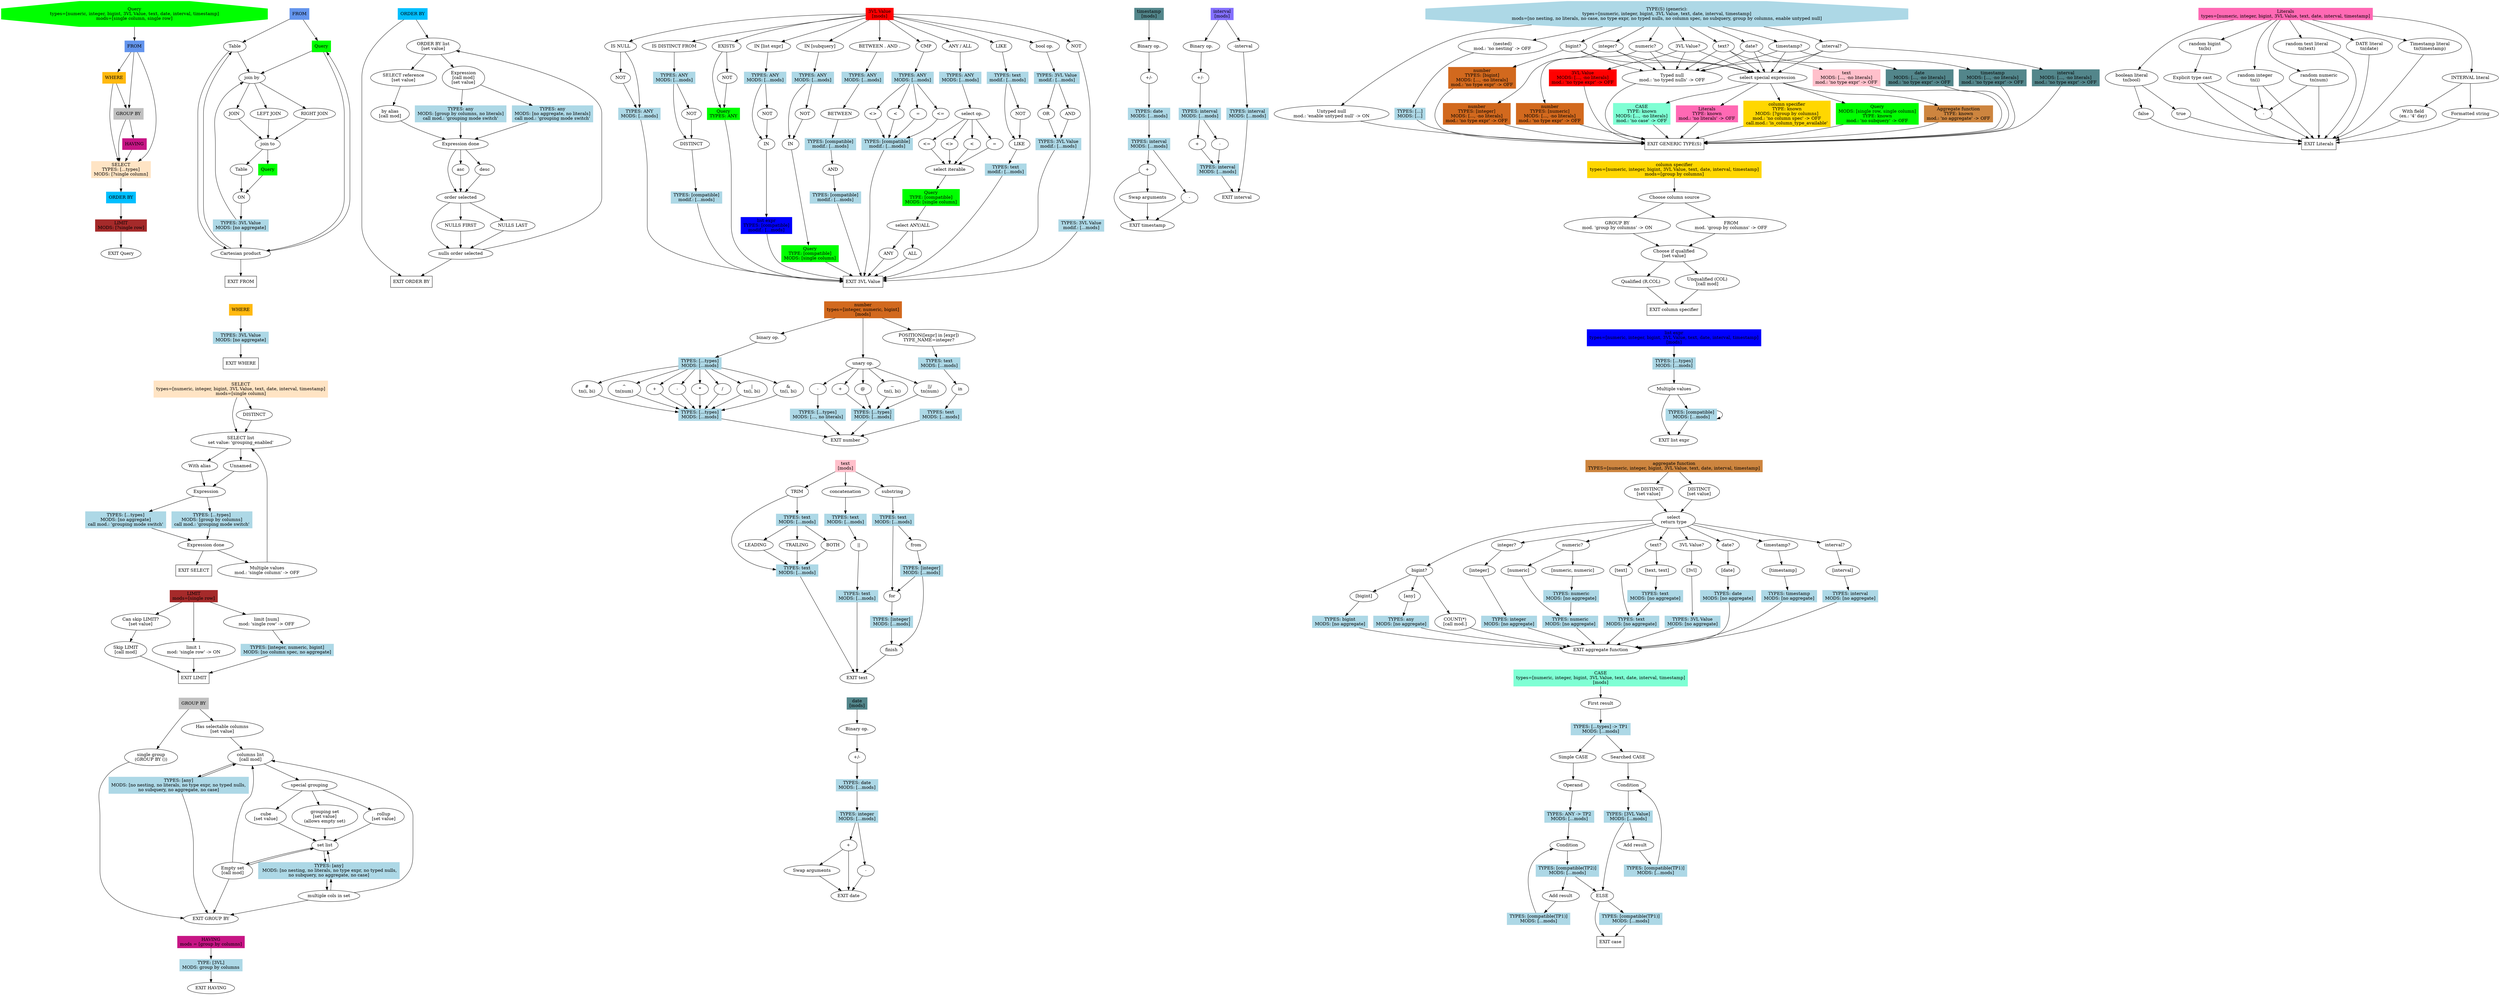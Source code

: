 # Structure is ALWAYS as follows:
# 1. General rule is place function definitions inside their own subgraphs.
# 2. Functional node begins from the node_name node.

# 3. Function definitions & calls look as follows:
# 1) Definitions:
# subgraph def_{node_name} {
#     {node_name} [
#         TYPES="[{type_name}, ...]" (multiple type variants can be choosen, none can be choosen)
#         MODS="[{mod_name}, ...]"
#         uses_wrapped_types="true" (whether to wrap types into the subgraph's type, if subgraph has an inner type)
#         ...
#     ]
#     EXIT_{node_name} [label="EXIT {node_label}"]
#     ...
# }
# 2) Calls (execution will move to a root of a different subgraph):
#     call{caller_num}_{node_name} [
#         TYPES="[{type_name}, ...]" OR "[any]" OR "[known]" OR "[compatible]" OR "[...]" (passes all argument types further),
#         MODS="[{mod_name}, ...]" OR "[...]" (passes all argument modifiers further),
#         ...
#     ]
#
# TYPE, TYPES and MOD in definitions are only for type-checking.
# All specified types of modifiers (TYPE, TYPES, MOD) are required to be passed by caller.
# If TYPES="[any]", all types are selected.
# If TYPES="[compatible]" or TYPES="[known]", the types are popped from the reprective stacks.
# from the respective stacks

# 4. Typed node (with a question mark at the end in definition label):
# {node_name} [TYPE_NAME="type_name"]
# TYPE_NAME is the name of a type listed in function declaration.
# The node will be turned off or on respective to the types passed to function call.

# 4.1 A node with a modifier
# {node_name} [modifier="[trig_name]", modifier_mode="on"/"off"]
# if `modifier` is present in the modifiers, turn the node on or off according to the modifier_mode.

# 4.2 A node with a call modifier
# {node_name} [call_modifier="[call_trig_name]"]
# if the function corresponding to call_trig_name returns true (handler registered in code),
# the node is on. Otherwise, it is off.

# 5. Exit a callable node:
# EXIT_{node_name} [label="EXIT {node_label}"]

# 6. Call a callable node with params:
# call{caller_num}_{node_name} [TYPES={...}, MODS={...}, ...]
# ... -> call...
# there can be multiple callers, so each caller should have a unique id
# values of TYPES and MOD are exact mathes to those in definition

# 7. Call a callable node without params:
# call{caller_num}_{node_name} [...]
# ... -> call...

# 8. These are ignored:
# 1) ... -> ... [color=none]
# 2) Graphviz params in [] (label, shape...)

# 9. Define a node before referencing it:
# FROM []
# Query -> FROM

# 10. Don't do this:
# ... -> ... -> ...

# 11. subgraph ignore {} is completely ignored

# 12. Do NOT use block comments /* */

# 13 [temporary]. Mark nodes that will generate a literal value with 100%
# probability as node[literal="t"]

# 14. To use modifiers provided in arguments, mark a node with modifier="MOD. NAME", modifier_mode="off" / modifier_mode="on"

digraph G {
    subgraph def_Query {
        Query [TYPES="[numeric, integer, bigint, 3VL Value, text, date, interval, timestamp]", MODS="[single column, single row]", label="Query\ntypes=[numeric, integer, bigint, 3VL Value, text, date, interval, timestamp]\nmods=[single column, single row]", shape=octagon, style=filled, color=green]
        EXIT_Query [label="EXIT Query"]

        call0_FROM [label="FROM", shape=rectangle, color=cornflowerblue, style=filled]
        Query -> call0_FROM

        call0_WHERE [label="WHERE", shape=rectangle, style=filled, color=darkgoldenrod1]
        call0_FROM -> call0_WHERE

        call0_SELECT [label="SELECT\nTYPES: [...types]\nMODS: [?single column]", TYPES="[...]", MODS="[?single column]", shape=rectangle, style=filled, color=bisque]
        call0_WHERE -> call0_SELECT
        call0_FROM -> call0_SELECT
        
        call0_GROUP_BY [label="GROUP BY", shape=rectangle, style=filled, color=gray]
        call0_WHERE -> call0_GROUP_BY
        call0_FROM -> call0_GROUP_BY
        call0_GROUP_BY -> call0_SELECT

        call0_HAVING [label="HAVING", shape=rectangle, style=filled, color=mediumvioletred]
        call0_GROUP_BY -> call0_HAVING
        call0_HAVING -> call0_SELECT

        call0_ORDER_BY [label="ORDER BY", shape=rectangle, style=filled, color=deepskyblue]
        call0_SELECT -> call0_ORDER_BY

        call0_LIMIT [label="LIMIT\nMODS: [?single row]", MODS="[?single row]", shape=rectangle, style=filled, color=brown]
        call0_ORDER_BY -> call0_LIMIT
        call0_LIMIT -> EXIT_Query
    }

    subgraph def_FROM {
        FROM [shape=rectangle, color=cornflowerblue, style=filled]
        EXIT_FROM [label="EXIT FROM", shape=rectangle]

        // FROM -> EXIT_FROM

        FROM_table [label="Table"]
        FROM -> FROM_table
        call0_Query [label="Query", shape=rectangle, TYPES="[any]", MODS="[]", style=filled, color=green]
        FROM -> call0_Query

        FROM_join_by [label="join by"]
        call0_Query -> FROM_join_by
        FROM_table -> FROM_join_by

        FROM_join_to [label="join to"]

        FROM_join_join [label="JOIN"]
        FROM_join_by -> FROM_join_join
        FROM_join_join -> FROM_join_to
        FROM_left_join [label="LEFT JOIN"]
        FROM_join_by -> FROM_left_join
        FROM_left_join -> FROM_join_to
        FROM_right_join [label="RIGHT JOIN"]
        FROM_join_by -> FROM_right_join
        FROM_right_join -> FROM_join_to
        // Reason for turning off: FULL JOIN is only supported with merge-joinable or hash-joinable join conditions
        // To turn this on, you have to provide 'no subquery' and possibly other mods to 'on' in case of full outer join
        // FROM_full_join [label="FULL JOIN"]
        // FROM_join_by -> FROM_full_join
        // FROM_full_join -> FROM_join_to

        FROM_join_on [label="ON"]
        FROM_join_table [label="Table"]
        FROM_join_to -> FROM_join_table
        FROM_join_table -> FROM_join_on
        call5_Query [label="Query", shape=rectangle, TYPES="[any]", MODS="[]", style=filled, color=green]
        FROM_join_to -> call5_Query
        call5_Query -> FROM_join_on

        call83_types [TYPES="[3VL Value]", MODS="[no aggregate]", label="TYPES: 3VL Value\nMODS: [no aggregate]", shape=rectangle, style=filled, color=lightblue]
        FROM_join_on -> call83_types
        call83_types -> FROM_join_by

        FROM_cartesian_product [label="Cartesian product"]
        FROM_cartesian_product -> EXIT_FROM
        FROM_table -> FROM_cartesian_product
        FROM_cartesian_product -> FROM_table
        call0_Query -> FROM_cartesian_product
        FROM_cartesian_product -> call0_Query
        call83_types -> FROM_cartesian_product
    }

    subgraph def_WHERE {
        WHERE [label="WHERE", shape=rectangle, style=filled, color=darkgoldenrod1]
        EXIT_WHERE [label="EXIT WHERE", shape=rectangle]

        call53_types [TYPES="[3VL Value]", MODS="[no aggregate]", label="TYPES: 3VL Value\nMODS: [no aggregate]", shape=rectangle, style=filled, color=lightblue]
        WHERE -> call53_types
        call53_types -> EXIT_WHERE
    }

    subgraph def_SELECT {
        SELECT [TYPES="[numeric, integer, bigint, 3VL Value, text, date, interval, timestamp]", MODS="[single column]", label="SELECT\ntypes=[numeric, integer, bigint, 3VL Value, text, date, interval, timestamp]\nmods=[single column]", shape=rectangle, style=filled, color=bisque]
        EXIT_SELECT [label="EXIT SELECT", shape=rectangle]

        SELECT_DISTINCT [label="DISTINCT"]
        SELECT -> SELECT_DISTINCT

        SELECT_list [label="SELECT list\nset value: 'grouping_enabled'", set_value="grouping_enabled"]
        SELECT_DISTINCT -> SELECT_list
        SELECT -> SELECT_list
        SELECT_list_multiple_values [label="Multiple values\nmod.: 'single column' -> OFF", modifier="single column", modifier_mode="off"]
        SELECT_list_multiple_values -> SELECT_list

        SELECT_unnamed_expr [label="Unnamed"]
        SELECT_expr_with_alias [label="With alias"]
        SELECT_list -> SELECT_unnamed_expr
        SELECT_list -> SELECT_expr_with_alias

        select_expr [label="Expression"]
        SELECT_unnamed_expr -> select_expr
        SELECT_expr_with_alias -> select_expr
        select_expr_done [label="Expression done"]
        select_expr_done -> SELECT_list_multiple_values
        select_expr_done -> EXIT_SELECT
        call73_types [label="TYPES: [...types]\nMODS: [group by columns]\ncall mod.: 'grouping mode switch'", TYPES="[...]", MODS="[group by columns]", call_modifier="grouping mode switch", shape=rectangle, style=filled, color=lightblue]
        select_expr -> call73_types
        call73_types -> select_expr_done
        call54_types [label="TYPES: [...types]\nMODS: [no aggregate]\ncall mod.: 'grouping mode switch'", TYPES="[...]", MODS="[no aggregate]", call_modifier="grouping mode switch", shape=rectangle, style=filled, color=lightblue]
        select_expr -> call54_types
        call54_types -> select_expr_done

        // we can make a call trigger, moving this to a separate subgraph,
        // that would check whether there is a single column for a wildcard,
        // but let's keep it simple for now
        // SELECT_tables_eligible_for_wildcard [label="Set Relations for wildcards\nset_value='wildcard_relations'", set_value="wildcard_relations"]
        // SELECT_list -> SELECT_tables_eligible_for_wildcard
        // SELECT_wildcard [label="wildcard\ncall mod.: is_wildcard_available", call_modifier="is_wildcard_available"]
        // SELECT_qualified_wildcard [label="qualified wildcard\ncall mod.: is_wildcard_available", call_modifier="is_wildcard_available"]
        // SELECT_tables_eligible_for_wildcard -> SELECT_wildcard
        // SELECT_tables_eligible_for_wildcard -> SELECT_qualified_wildcard
        // SELECT_wildcard -> SELECT_list_multiple_values
        // SELECT_wildcard -> EXIT_SELECT
        // SELECT_qualified_wildcard -> SELECT_list_multiple_values
        // SELECT_qualified_wildcard -> EXIT_SELECT
    }

    subgraph def_ORDER_BY {
        ORDER_BY [label="ORDER BY", shape=rectangle, style=filled, color=deepskyblue]
        EXIT_ORDER_BY [label="EXIT ORDER BY", shape=rectangle]

        ORDER_BY -> EXIT_ORDER_BY

        // order by basically functions like SELECT w/o aliases
        // but no literals are allowed, and you also can
        // reference SELECT by aliases/numbers, and the priority
        // is on the SELECT, when ambiguous between select and from.

        order_by_list [label="ORDER BY list\n[set value]", set_value="select_is_not_distinct"]
        ORDER_BY -> order_by_list
        order_by_expr_done [label="Expression done"]

        order_by_select_reference [label="SELECT reference\n[set value]", set_value="select_has_accessible_columns"]
        order_by_list -> order_by_select_reference
        order_by_select_reference_by_alias [label="by alias\n[call mod]", call_modifier="select_has_accessible_columns_mod"]
        order_by_select_reference -> order_by_select_reference_by_alias
        order_by_select_reference_by_alias -> order_by_expr_done

        order_by_expr [label="Expression\n[call mod]\n[set value]", call_modifier="select_is_not_distinct_mod", set_value="grouping_enabled"]
        order_by_list -> order_by_expr

        call84_types [label="TYPES: any\nMODS: [group by columns, no literals]\ncall mod.: 'grouping mode switch'", TYPES="[any]", MODS="[group by columns, no literals]", call_modifier="grouping mode switch", shape=rectangle, style=filled, color=lightblue]
        order_by_expr -> call84_types
        call84_types -> order_by_expr_done
        call85_types [label="TYPES: any\nMODS: [no aggregate, no literals]\ncall mod.: 'grouping mode switch'", TYPES="[any]", MODS="[no aggregate, no literals]", call_modifier="grouping mode switch", shape=rectangle, style=filled, color=lightblue]
        order_by_expr -> call85_types
        call85_types -> order_by_expr_done

        order_by_order_selected [label="order selected"]
        order_by_expr_done -> order_by_order_selected
        order_by_asc [label="asc"]
        order_by_expr_done -> order_by_asc
        order_by_asc -> order_by_order_selected
        order_by_desc [label="desc"]
        order_by_expr_done -> order_by_desc
        order_by_desc -> order_by_order_selected

        order_by_nulls_first_selected [label="nulls order selected"]
        order_by_order_selected -> order_by_nulls_first_selected
        order_by_nulls_first_selected -> order_by_list
        order_by_nulls_first_selected -> EXIT_ORDER_BY
        order_by_nulls_first [label="NULLS FIRST"]
        order_by_order_selected -> order_by_nulls_first
        order_by_nulls_first -> order_by_nulls_first_selected
        order_by_nulls_last [label="NULLS LAST"]
        order_by_order_selected -> order_by_nulls_last
        order_by_nulls_last -> order_by_nulls_first_selected
    }

    subgraph def_LIMIT {
        LIMIT [MODS="[single row]", label="LIMIT\nmods=[single row]", shape=rectangle, style=filled, color=brown]
        EXIT_LIMIT [label="EXIT LIMIT", shape=rectangle]

        query_can_skip_limit_set_val [label="Can skip LIMIT?\n[set value]", set_value="can_skip_limit"]
        LIMIT -> query_can_skip_limit_set_val
        query_can_skip_limit [label="Skip LIMIT\n[call mod]", call_modifier="can_skip_limit_mod"]
        query_can_skip_limit_set_val-> query_can_skip_limit
        query_can_skip_limit -> EXIT_LIMIT

        single_row_true [label="limit 1\nmod: 'single row' -> ON", modifier="single row", modifier_mode="on"]
        LIMIT -> single_row_true
        single_row_true -> EXIT_LIMIT

        limit_num [label="limit [num]\nmod: 'single row' -> OFF", modifier="single row", modifier_mode="off"]
        LIMIT -> limit_num
        call52_types [TYPES="[integer, numeric, bigint]", MODS="[no column spec, no aggregate]", label="TYPES: [integer, numeric, bigint]\nMODS: [no column spec, no aggregate]", shape=rectangle, style=filled, color=lightblue]
        limit_num -> call52_types
        call52_types -> EXIT_LIMIT
    }

    subgraph def_VAL_3 {
        VAL_3 [shape=rectangle, label="3VL Value\n[mods]", MODS="[]", style=filled, color=red]
        EXIT_VAL_3 [shape=rectangle, label="EXIT 3VL Value"]

        IsNull [label="IS NULL"]
        call55_types [TYPES="[any]", MODS="[...]", label="TYPES: ANY\nMODS: [...mods]", shape=rectangle, color=lightblue, style=filled]
        VAL_3 -> IsNull
        IsNull -> call55_types
        IsNull_not [label="NOT"]
        IsNull -> IsNull_not
        IsNull_not -> call55_types
        call55_types -> EXIT_VAL_3

        IsDistinctFrom [label="IS DISTINCT FROM"]
        call56_types [TYPES="[any]", MODS="[...]", label="TYPES: ANY\nMODS: [...mods]", shape=rectangle, color=lightblue, style=filled]
        IsDistinctNOT [label="NOT"]
        DISTINCT []
        call21_types [MODS="[...]", TYPES="[compatible]", label="TYPES: [compatible]\nmodif.: [...mods]", shape=rectangle, style=filled, color=lightblue]
        VAL_3 -> IsDistinctFrom
        IsDistinctFrom -> call56_types
        call56_types -> IsDistinctNOT
        IsDistinctNOT -> DISTINCT
        call56_types -> DISTINCT
        DISTINCT -> call21_types
        call21_types -> EXIT_VAL_3

        Exists_not [label="NOT"]
        Exists [label="EXISTS"]
        call2_Query [TYPES="[any]", MODS="[]", label="Query\nTYPES: ANY", shape=rectangle, style=filled, color=green]
        VAL_3 -> Exists
        Exists -> call2_Query
        call2_Query -> EXIT_VAL_3
        Exists -> Exists_not
        Exists_not -> call2_Query

        InList[label="IN [list expr]"]
        InListNot [label="NOT"]
        InListIn [label="IN"]
        VAL_3 -> InList
        call57_types [TYPES="[any]", MODS="[...]", label="TYPES: ANY\nMODS: [...mods]", shape=rectangle, color=lightblue, style=filled]
        InList -> call57_types
        call57_types -> InListNot
        InListNot -> InListIn
        call57_types -> InListIn
        call1_list_expr [TYPES="[compatible]", MODS="[...]", label="list expr\nTYPES: [compatible]\nmodif.: [...mods]", shape=rectangle, style=filled, color=blue]
        InListIn -> call1_list_expr
        call1_list_expr -> EXIT_VAL_3

        InSubquery[label="IN [subquery]"]
        InSubqueryNot [label="NOT"]
        InSubqueryIn [label="IN"]
        call58_types [TYPES="[any]", MODS="[...]", label="TYPES: ANY\nMODS: [...mods]", shape=rectangle, color=lightblue, style=filled]
        VAL_3 -> InSubquery
        InSubquery -> call58_types
        call58_types -> InSubqueryNot
        InSubqueryNot -> InSubqueryIn
        call58_types -> InSubqueryIn
        call3_Query [TYPES="[compatible]", MODS="[single column]", label="Query\nTYPE: [compatible]\nMODS: [single column]", shape=rectangle, style=filled, color=green]
        InSubqueryIn -> call3_Query
        call3_Query -> EXIT_VAL_3

        Between[label="BETWEEN . AND ."]
        BetweenBetween [label="BETWEEN"]
        BetweenBetweenAnd [label="AND"]
        VAL_3 -> Between
        call59_types [TYPES="[any]", MODS="[...]", label="TYPES: ANY\nMODS: [...mods]", shape=rectangle, color=lightblue, style=filled]
        Between -> call59_types
        call59_types -> BetweenBetween
        call22_types [MODS="[...]", TYPES="[compatible]", label="TYPES: [compatible]\nmodif.: [...mods]", shape=rectangle, style=filled, color=lightblue]
        BetweenBetween -> call22_types
        call22_types -> BetweenBetweenAnd
        call23_types [MODS="[...]", TYPES="[compatible]", label="TYPES: [compatible]\nmodif.: [...mods]", shape=rectangle, style=filled, color=lightblue]
        BetweenBetweenAnd -> call23_types
        call23_types -> EXIT_VAL_3

        BinaryComp[label="CMP"]
        BinaryCompLess [label="<"]
        BinaryCompEqual [label="="]
        BinaryCompLessEqual [label="<="]
        BinaryCompUnEqual [label="<>"]
        VAL_3 -> BinaryComp
        call60_types [TYPES="[any]", MODS="[...]", label="TYPES: ANY\nMODS: [...mods]", shape=rectangle, color=lightblue, style=filled]
        BinaryComp -> call60_types
        call24_types [MODS="[...]", TYPES="[compatible]", label="TYPES: [compatible]\nmodif.: [...mods]", shape=rectangle, style=filled, color=lightblue]
        call60_types -> BinaryCompLess
        BinaryCompLess -> call24_types
        call60_types -> BinaryCompEqual
        BinaryCompEqual -> call24_types
        call60_types -> BinaryCompLessEqual
        BinaryCompLessEqual -> call24_types
        call60_types -> BinaryCompUnEqual
        BinaryCompUnEqual -> call24_types
        call24_types -> EXIT_VAL_3

        AnyAll[label="ANY / ALL"]
        AnyAllSelectOp[label="select op."]
        AnyAllLess [label="<"]
        AnyAllEqual [label="="]
        AnyAllLessEqual [label="<="]
        AnyAllUnEqual [label="<>"]
        AnyAllSelectIter[label="select iterable"]
        AnyAllAnyAll[label="select ANY/ALL"]
        AnyAllAnyAllAny[label="ANY"]
        AnyAllAnyAllAll[label="ALL"]
        VAL_3 -> AnyAll
        call61_types [TYPES="[any]", MODS="[...]", label="TYPES: ANY\nMODS: [...mods]", shape=rectangle, color=lightblue, style=filled]
        AnyAll -> call61_types
        call61_types -> AnyAllSelectOp
        AnyAllSelectOp -> AnyAllLess
        AnyAllLess -> AnyAllSelectIter
        AnyAllSelectOp -> AnyAllEqual
        AnyAllEqual -> AnyAllSelectIter
        AnyAllSelectOp -> AnyAllLessEqual
        AnyAllLessEqual -> AnyAllSelectIter
        AnyAllSelectOp -> AnyAllUnEqual
        AnyAllUnEqual -> AnyAllSelectIter
        call4_Query [TYPES="[compatible]", MODS="[single column]", label="Query\nTYPE: [compatible]\nMODS: [single column]", shape=rectangle, style=filled, color=green]
        AnyAllSelectIter -> call4_Query
        call4_Query -> AnyAllAnyAll
        AnyAllAnyAll -> AnyAllAnyAllAny
        AnyAllAnyAllAny -> EXIT_VAL_3
        AnyAllAnyAll -> AnyAllAnyAllAll
        AnyAllAnyAllAll -> EXIT_VAL_3

        BinaryStringLike[label="LIKE"]
        BinaryStringLikeNot [label="NOT"]
        BinaryStringLikeIn [label="LIKE"]
        VAL_3 -> BinaryStringLike
        call25_types [MODS="[...]", TYPES="[text]", label="TYPES: text\nmodif.: [...mods]", shape=rectangle, style=filled, color=lightblue]
        BinaryStringLike -> call25_types
        call25_types -> BinaryStringLikeNot
        BinaryStringLikeNot -> BinaryStringLikeIn
        call25_types -> BinaryStringLikeIn
        call26_types [MODS="[...]", TYPES="[text]", label="TYPES: text\nmodif.: [...mods]", shape=rectangle, style=filled, color=lightblue]
        BinaryStringLikeIn -> call26_types
        call26_types -> EXIT_VAL_3

        BinaryBooleanOpV3[label="bool op."]
        BinaryBooleanOpV3AND [label="AND"]
        BinaryBooleanOpV3OR [label="OR"]
        // BinaryBooleanOpV3XOR [label="XOR"] // THERE IS NO XOR IN POSTGRESQL
        VAL_3 -> BinaryBooleanOpV3
        call27_types [MODS="[...]", TYPES="[3VL Value]", label="TYPES: 3VL Value\nmodif.: [...mods]", shape=rectangle, style=filled, color=lightblue]
        BinaryBooleanOpV3 -> call27_types
        call27_types -> BinaryBooleanOpV3AND
        call28_types [MODS="[...]", TYPES="[3VL Value]", label="TYPES: 3VL Value\nmodif.: [...mods]", shape=rectangle, style=filled, color=lightblue]
        BinaryBooleanOpV3AND -> call28_types
        call27_types -> BinaryBooleanOpV3OR
        BinaryBooleanOpV3OR -> call28_types
        // call27_types -> BinaryBooleanOpV3XOR
        // BinaryBooleanOpV3XOR -> call28_types
        call28_types -> EXIT_VAL_3

        UnaryNot_VAL_3[label="NOT"]
        call30_types [MODS="[...]", TYPES="[3VL Value]", label="TYPES: 3VL Value\nmodif.: [...mods]", shape=rectangle, style=filled, color=lightblue]
        VAL_3 -> UnaryNot_VAL_3
        UnaryNot_VAL_3 -> call30_types
        call30_types -> EXIT_VAL_3
    }

    subgraph def_number {
        number [shape=rectangle, label="number\ntypes=[integer, numeric, bigint]\n[mods]", TYPES="[integer, numeric, bigint]", MODS="[]", style=filled, color=chocolate]
        EXIT_number [label="EXIT number"]

        BinaryNumberOp[label="binary op."]
        call47_types [TYPES="[...]", MODS="[...]", label="TYPES: [...types]\nMODS: [...mods]", shape=rectangle, style=filled, color=lightblue]
        number -> BinaryNumberOp
        call48_types [TYPES="[...]", MODS="[...]", label="TYPES: [...types]\nMODS: [...mods]", shape=rectangle, style=filled, color=lightblue]
        BinaryNumberOp -> call48_types
        binary_number_plus [label="+"]
        call48_types -> binary_number_plus
        binary_number_plus -> call47_types
        binary_number_minus [label="-"]
        call48_types -> binary_number_minus
        binary_number_minus -> call47_types
        binary_number_mul [label="*"]
        call48_types -> binary_number_mul
        binary_number_mul -> call47_types
        binary_number_div [label="/"]
        call48_types -> binary_number_div
        binary_number_div -> call47_types
        binary_number_bin_or [label="|\ntn(i, bi)", TYPE_NAME="[integer, bigint]"]
        call48_types -> binary_number_bin_or
        binary_number_bin_or -> call47_types
        binary_number_bin_and [label="&\ntn(i, bi)", TYPE_NAME="[integer, bigint]"]
        call48_types -> binary_number_bin_and
        binary_number_bin_and -> call47_types
        binary_number_bin_xor [label="#\ntn(i, bi)", TYPE_NAME="[integer, bigint]"]
        call48_types -> binary_number_bin_xor
        binary_number_bin_xor -> call47_types
        binary_number_exp [label="^\ntn(num)", TYPE_NAME="numeric"]
        call48_types -> binary_number_exp
        binary_number_exp -> call47_types
        call47_types -> EXIT_number

        UnaryNumberOp [label="unary op."]
        call1_types [TYPES="[...]", MODS="[...]", label="TYPES: [...types]\nMODS: [...mods]", shape=rectangle, style=filled, color=lightblue]
        number -> UnaryNumberOp
        unary_number_plus[label="+"]
        UnaryNumberOp -> unary_number_plus
        unary_number_plus -> call1_types
        unary_number_abs [label="@"]
        UnaryNumberOp -> unary_number_abs
        unary_number_abs -> call1_types
        unary_number_bin_not [label="~\ntn(i, bi)", TYPE_NAME="[integer, bigint]"]
        UnaryNumberOp -> unary_number_bin_not
        unary_number_bin_not -> call1_types
        // unary_number_sq_root [label="|/\ntn(num)", TYPE_NAME="numeric"]
        // UnaryNumberOp -> unary_number_sq_root
        // unary_number_sq_root -> call1_types
        unary_number_cub_root [label="||/\ntn(num)", TYPE_NAME="numeric"]
        UnaryNumberOp -> unary_number_cub_root
        unary_number_cub_root -> call1_types
        call1_types -> EXIT_number
        // postgres treats -3 like a literal, but parser treats it like - and 1
        // so we take "-" to actual literals generation. But expression '-' is here
        call89_types [TYPES="[...]", MODS="[..., no literals]", label="TYPES: [...types]\nMODS: [..., no literals]", shape=rectangle, style=filled, color=lightblue]
        unary_number_minus[label="-"]
        UnaryNumberOp -> unary_number_minus
        unary_number_minus -> call89_types
        call89_types -> EXIT_number

        number_string_position[label="POSITION([expr] in [expr])\nTYPE_NAME=integer?", TYPE_NAME="integer"]
        number -> number_string_position
        call2_types [TYPES="[text]", MODS="[...]", label="TYPES: text\nMODS: [...mods]", shape=rectangle, style=filled, color=lightblue]
        number_string_position -> call2_types
        string_position_in [label="in"]
        call2_types -> string_position_in
        call3_types [TYPES="[text]", MODS="[...]", label="TYPES: text\nMODS: [...mods]", shape=rectangle, style=filled, color=lightblue]
        string_position_in -> call3_types
        call3_types -> EXIT_number
    }

    subgraph def_text {
        text [label="text\n[mods]", MODS="[]", shape=rectangle, style=filled, color=pink]
        EXIT_text [label="EXIT text"]

        text_trim[label="TRIM"]
        text -> text_trim
        call5_types [TYPES="[text]", MODS="[...]", label="TYPES: text\nMODS: [...mods]", shape=rectangle, style=filled, color=lightblue]
        text_trim -> call5_types
        call6_types [TYPES="[text]", MODS="[...]", label="TYPES: text\nMODS: [...mods]", shape=rectangle, style=filled, color=lightblue]
        text_trim -> call6_types
        BOTH []
        call6_types -> BOTH
        BOTH -> call5_types
        LEADING []
        call6_types -> LEADING
        LEADING -> call5_types
        TRAILING []
        call6_types -> TRAILING
        TRAILING -> call5_types
        call5_types -> EXIT_text

        text_concat [label="concatenation"]
        text -> text_concat
        call7_types [TYPES="[text]", MODS="[...]", label="TYPES: text\nMODS: [...mods]", shape=rectangle, style=filled, color=lightblue]
        text_concat -> call7_types
        text_concat_concat [label="||"]
        call7_types -> text_concat_concat
        call8_types [TYPES="[text]", MODS="[...]", label="TYPES: text\nMODS: [...mods]", shape=rectangle, style=filled, color=lightblue]
        text_concat_concat -> call8_types
        call8_types -> EXIT_text

        text_substring[label="substring"]
        text -> text_substring
        call9_types [TYPES="[text]", MODS="[...]", label="TYPES: text\nMODS: [...mods]", shape=rectangle, style=filled, color=lightblue]
        text_substring -> call9_types
        text_substring_from [label="from"]
        text_substring_for [label="for"]
        call9_types -> text_substring_from
        call9_types -> text_substring_for
        text_substring_end [label="finish"]
        call10_types [TYPES="[integer]", MODS="[...]", label="TYPES: [integer]\nMODS: [...mods]", shape=rectangle, style=filled, color=lightblue]
        text_substring_from -> call10_types
        call10_types -> text_substring_for
        call10_types -> text_substring_end
        call11_types [TYPES="[integer]", MODS="[...]", label="TYPES: [integer]\nMODS: [...mods]", shape=rectangle, style=filled, color=lightblue]
        text_substring_for -> call11_types
        call11_types -> text_substring_end
        text_substring_end -> EXIT_text
    }

    subgraph def_date {
        date [label="date\n[mods]", MODS="[]", shape=rectangle, style=filled, color=cadetblue4]
        EXIT_date [label="EXIT date"]

        date_binary [label="Binary op."]
        date -> date_binary

        date_add_subtract [label="+/-"]
        date_binary -> date_add_subtract
        call86_types [TYPES="[date]", MODS="[...]", label="TYPES: date\nMODS: [...mods]", shape=rectangle, style=filled, color=lightblue]
        date_add_subtract -> call86_types
        call88_types [TYPES="[integer]", MODS="[...]", label="TYPES: integer\nMODS: [...mods]", shape=rectangle, style=filled, color=lightblue]
        call86_types -> call88_types
    
        date_add_subtract_plus [label="+"]
        call88_types -> date_add_subtract_plus
        date_add_subtract_plus -> EXIT_date

        date_add_subtract_minus [label="-"]
        call88_types -> date_add_subtract_minus
        date_add_subtract_minus -> EXIT_date

        date_swap_arguments [label="Swap arguments"]
        date_swap_arguments -> EXIT_date
        date_add_subtract_plus -> date_swap_arguments
    }

    subgraph def_timestamp {
        timestamp [label="timestamp\n[mods]", MODS="[]", shape=rectangle, style=filled, color=cadetblue4]
        EXIT_timestamp [label="EXIT timestamp"]

        timestamp_binary [label="Binary op."]
        timestamp -> timestamp_binary

        timestamp_add_subtract [label="+/-"]
        timestamp_binary -> timestamp_add_subtract
        call94_types [TYPES="[date]", MODS="[...]", label="TYPES: date\nMODS: [...mods]", shape=rectangle, style=filled, color=lightblue]
        timestamp_add_subtract -> call94_types
        call95_types [TYPES="[interval]", MODS="[...]", label="TYPES: interval\nMODS: [...mods]", shape=rectangle, style=filled, color=lightblue]
        call94_types -> call95_types
    
        timestamp_add_subtract_plus [label="+"]
        call95_types -> timestamp_add_subtract_plus
        timestamp_add_subtract_plus -> EXIT_timestamp

        timestamp_add_subtract_minus [label="-"]
        call95_types -> timestamp_add_subtract_minus
        timestamp_add_subtract_minus -> EXIT_timestamp

        timestamp_swap_arguments [label="Swap arguments"]
        timestamp_swap_arguments -> EXIT_timestamp
        timestamp_add_subtract_plus -> timestamp_swap_arguments
    }

    subgraph def_interval {
        interval [label="interval\n[mods]", MODS="[]", shape=rectangle, style=filled, color=lightslateblue]
        EXIT_interval [label="EXIT interval"]

        interval_binary [label="Binary op."]
        interval -> interval_binary

        interval_add_subtract [label="+/-"]
        interval_binary -> interval_add_subtract
        call91_types [TYPES="[interval]", MODS="[...]", label="TYPES: interval\nMODS: [...mods]", shape=rectangle, style=filled, color=lightblue]
        interval_add_subtract -> call91_types
        call92_types [TYPES="[interval]", MODS="[...]", label="TYPES: interval\nMODS: [...mods]", shape=rectangle, style=filled, color=lightblue]
        call92_types -> EXIT_interval
    
        interval_add_subtract_plus [label="+"]
        call91_types -> interval_add_subtract_plus
        interval_add_subtract_plus -> call92_types

        interval_add_subtract_minus [label="-"]
        call91_types -> interval_add_subtract_minus
        interval_add_subtract_minus -> call92_types

        interval_unary_minus [label="-interval"]
        interval -> interval_unary_minus
        call93_types [TYPES="[interval]", MODS="[...]", label="TYPES: interval\nMODS: [...mods]", shape=rectangle, style=filled, color=lightblue]
        interval_unary_minus -> call93_types
        call93_types -> EXIT_interval
    }

    subgraph def_types {
        types [TYPES="[numeric, integer, bigint, 3VL Value, text, date, interval, timestamp]", MODS="[no nesting, no literals, no case, no type expr, no typed nulls, no column spec, no subquery, group by columns, enable untyped null, no aggregate]", label="TYPE(S) (generic):\ntypes=[numeric, integer, bigint, 3VL Value, text, date, interval, timestamp]\nmods=[no nesting, no literals, no case, no type expr, no typed nulls, no column spec, no subquery, group by columns, enable untyped null]", shape=octagon, style=filled, color=lightblue]
        EXIT_types [label="EXIT GENERIC TYPE(S)", shape=rectangle]

        types_select_type_bigint[TYPE_NAME="bigint", label="bigint?", set_value="types_type"]
        types -> types_select_type_bigint
        types_select_type_integer[TYPE_NAME="integer", label="integer?", set_value="types_type"]
        types -> types_select_type_integer
        types_select_type_numeric[TYPE_NAME="numeric", label="numeric?", set_value="types_type"]
        types -> types_select_type_numeric
        types_select_type_3vl[TYPE_NAME="3VL Value", label="3VL Value?", set_value="types_type"]
        types -> types_select_type_3vl
        types_select_type_text[TYPE_NAME="text", label="text?", set_value="types_type"]
        types -> types_select_type_text
        types_select_type_date[TYPE_NAME="date", label="date?", set_value="types_type"]
        types -> types_select_type_date
        types_select_type_timestamp[TYPE_NAME="timestamp", label="timestamp?", set_value="types_type"]
        types -> types_select_type_timestamp
        types_select_type_interval[TYPE_NAME="interval", label="interval?", set_value="types_type"]
        types -> types_select_type_interval

        types_null [label="Untyped null\nmod.: 'enable untyped null' -> ON", modifier="enable untyped null", modifier_mode="on"]
        types -> types_null
        types_null -> EXIT_types

        types_nested [label="(nested)\nmod.: 'no nesting' -> OFF", modifier="no nesting", modifier_mode="off"]
        types -> types_nested
        call87_types [TYPES="[...]", MODS="[...]", label="TYPES: [...]\nMODS: [...]", shape=rectangle, style=filled, color=lightblue]
        types_nested -> call87_types
        call87_types -> EXIT_types

        types_return_typed_null [label="Typed null\nmod.: 'no typed nulls' -> OFF", modifier="no typed nulls", modifier_mode="off"]
        types_select_type_bigint -> types_return_typed_null
        types_select_type_integer -> types_return_typed_null
        types_select_type_numeric -> types_return_typed_null
        types_select_type_3vl -> types_return_typed_null
        types_select_type_text -> types_return_typed_null
        types_select_type_date -> types_return_typed_null
        types_select_type_timestamp -> types_return_typed_null
        types_select_type_interval -> types_return_typed_null
        types_return_typed_null -> EXIT_types

        types_select_special_expression [label="select special expression"]
        types_select_type_bigint -> types_select_special_expression
        types_select_type_integer -> types_select_special_expression
        types_select_type_numeric -> types_select_special_expression
        types_select_type_3vl -> types_select_special_expression
        types_select_type_text -> types_select_special_expression
        types_select_type_date -> types_select_special_expression
        types_select_type_timestamp -> types_select_special_expression
        types_select_type_interval -> types_select_special_expression

        call0_column_spec [TYPES="[known]", MODS="[?group by columns]", modifier="no column spec", modifier_mode="off", call_modifier="is_column_type_available", label="column specifier\nTYPE: known\nMODS: [?group by columns]\nmod.: 'no column spec' -> OFF\ncall.mod.: 'is_column_type_available'", shape=rectangle, style=filled, color=gold]
        types_select_special_expression -> call0_column_spec
        call0_column_spec -> EXIT_types

        call1_Query [TYPES="[known]", MODS="[single row, single column]", label="Query\nMODS: [single row, single column]\nTYPE: known\nmod.: 'no subquery' -> OFF", modifier="no subquery", modifier_mode="off", shape=rectangle, style=filled, color=green]
        types_select_special_expression -> call1_Query
        call1_Query -> EXIT_types

        call0_aggregate_function [TYPES="[known]", modifier="no aggregate", modifier_mode="off", label="Aggregate function\nTYPE: known\nmod.: 'no aggregate' -> OFF", shape=rectangle, style=filled, color=peru]
        types_select_special_expression -> call0_aggregate_function
        call0_aggregate_function -> EXIT_types

        // cancel 'no literals' here
        // and also... well cancel if for types calls in all 
        // type expression subgraphs.
        // the problem is that in that way
        // too much new code is introduced into the type expression subgraphs.
        // we can solve this by introducing a separate subgraph just for literals
        // so basically cancellig would be needed, but only here.
        // added benefit of potentially more literals
        // but have to rewrite everything else
        call0_case [TYPES="[known]", MODS="[..., -no literals]", modifier="no case", modifier_mode="off", label="CASE\nTYPE: known\nMODS: [..., -no literals]\nmod.: 'no case' -> OFF", shape=rectangle, style=filled, color=aquamarine]
        types_select_special_expression -> call0_case
        call0_case -> EXIT_types

        call0_literals [TYPES="[known]", modifier="no literals", modifier_mode="off", label="Literals\nTYPE: known\nmod.: 'no literals' -> OFF", shape=rectangle, style=filled, color=hotpink]
        types_select_special_expression -> call0_literals
        call0_literals -> EXIT_types

        call2_number [label="number\nTYPES: [bigint]\nMODS: [..., -no literals]\nmod.: 'no type expr' -> OFF", TYPES="[bigint]", MODS="[..., -no literals]", modifier="no type expr", modifier_mode="off", shape=rectangle, style=filled, color=chocolate]
        types_select_type_bigint -> call2_number
        call2_number -> EXIT_types

        call1_number [label="number\nTYPES: [integer]\nMODS: [..., -no literals]\nmod.: 'no type expr' -> OFF", TYPES="[integer]", MODS="[..., -no literals]", modifier="no type expr", modifier_mode="off", shape=rectangle, style=filled, color=chocolate]
        types_select_type_integer -> call1_number
        call1_number -> EXIT_types

        call0_number [label="number\nTYPES: [numeric]\nMODS: [..., -no literals]\nmod.: 'no type expr' -> OFF", TYPES="[numeric]", MODS="[..., -no literals]", modifier="no type expr", modifier_mode="off", shape=rectangle, style=filled, color=chocolate]
        types_select_type_numeric -> call0_number
        call0_number -> EXIT_types

        call1_VAL_3 [label="3VL Value\nMODS: [..., -no literals]\nmod.: 'no type expr' -> OFF", MODS="[..., -no literals]", modifier="no type expr", modifier_mode="off", shape=rectangle, style=filled, color=red]
        types_select_type_3vl -> call1_VAL_3
        call1_VAL_3 -> EXIT_types

        call0_text [label="text\nMODS: [..., -no literals]\nmod.: 'no type expr' -> OFF", MODS="[..., -no literals]", modifier="no type expr", modifier_mode="off", shape=rectangle, style=filled, color=pink]
        types_select_type_text -> call0_text
        call0_text -> EXIT_types

        call0_date [label="date\nMODS: [..., -no literals]\nmod.: 'no type expr' -> OFF", MODS="[..., -no literals]", modifier="no type expr", modifier_mode="off", shape=rectangle, style=filled, color=cadetblue4]
        types_select_type_date -> call0_date
        call0_date -> EXIT_types

        call0_timestamp [label="timestamp\nMODS: [..., -no literals]\nmod.: 'no type expr' -> OFF", MODS="[..., -no literals]", modifier="no type expr", modifier_mode="off", shape=rectangle, style=filled, color=cadetblue4]
        types_select_type_timestamp -> call0_timestamp
        call0_timestamp -> EXIT_types

        call0_interval [label="interval\nMODS: [..., -no literals]\nmod.: 'no type expr' -> OFF", MODS="[..., -no literals]", modifier="no type expr", modifier_mode="off", shape=rectangle, style=filled, color=cadetblue4]
        types_select_type_interval -> call0_interval
        call0_interval -> EXIT_types
    }

    subgraph def_literals {
        literals [label="Literals\ntypes=[numeric, integer, bigint, 3VL Value, text, date, interval, timestamp]", TYPES="[numeric, integer, bigint, 3VL Value, text, date, interval, timestamp]", shape=rectangle, style=filled, color=hotpink]
        EXIT_literals [label="EXIT Literals", shape=rectangle]

        bool_literal [label="boolean literal\ntn(bool)", TYPE_NAME="3VL Value"]
        literals -> bool_literal
        true []
        bool_literal -> true
        true -> EXIT_literals
        false []
        bool_literal -> false
        false -> EXIT_literals

        literals_explicit_cast [label="Explicit type cast"]
        literals_explicit_cast -> EXIT_literals

        number_literal_integer [label="random integer\ntn(i)", TYPE_NAME="integer"]
        literals -> number_literal_integer
        number_literal_integer -> EXIT_literals
        number_literal_numeric [label="random numeric\ntn(num)", TYPE_NAME="numeric"]
        literals -> number_literal_numeric
        number_literal_numeric -> EXIT_literals
        number_literal_bigint [label="random bigint\ntn(bi)", TYPE_NAME="bigint"]
        literals -> number_literal_bigint
        number_literal_bigint -> literals_explicit_cast

        number_literal_minus [label="-"]
        literals_explicit_cast -> number_literal_minus
        number_literal_integer -> number_literal_minus
        number_literal_numeric -> number_literal_minus
        number_literal_minus -> EXIT_literals

        text_literal [label="random text literal\ntn(text)", TYPE_NAME="text"]
        literals -> text_literal
        text_literal -> EXIT_literals

        date_literal [label="DATE literal\ntn(date)", TYPE_NAME="date"]
        literals -> date_literal
        date_literal -> EXIT_literals

        timestamp_literal [label="Timestamp literal\ntn(timestamp)", TYPE_NAME="timestamp"]
        literals -> timestamp_literal
        timestamp_literal -> EXIT_literals

        interval_literal [label="INTERVAL literal", TYPE_NAME="interval"]
        literals -> interval_literal
        interval_literal_format_string [label="Formatted string"]
        interval_literal -> interval_literal_format_string
        interval_literal_format_string -> EXIT_literals
        interval_literal_with_field [label="With field\n(ex.: '4' day)"]
        interval_literal -> interval_literal_with_field
        interval_literal_with_field -> EXIT_literals
    }

    subgraph def_case {
        case [TYPES="[numeric, integer, bigint, 3VL Value, text, date, interval, timestamp]", MODS="[]", label="CASE\ntypes=[numeric, integer, bigint, 3VL Value, text, date, interval, timestamp]\n[mods]", shape=rectangle, style=filled, color=aquamarine]
        EXIT_case [label="EXIT case", shape=rectangle]

        case_first_result [label="First result"]
        case -> case_first_result
        call82_types [TYPES="[...]", label="TYPES: [...types] -> TP1\nMODS: [...mods]", MODS="[...]", shape=rectangle, style=filled, color=lightblue]
        case_first_result -> call82_types
        
        case_else [label="ELSE"]
        call81_types [TYPES="[compatible]", label="TYPES: [compatible(TP1)]\nMODS: [...mods]", MODS="[...]", shape=rectangle, style=filled, color=lightblue]
        case_else -> call81_types
        call81_types -> EXIT_case
        case_else -> EXIT_case

        simple_case [label="Simple CASE"]
        call82_types -> simple_case

        simple_case_operand [label="Operand"]
        simple_case -> simple_case_operand
        call78_types [TYPES="[any]", MODS="[...]", label="TYPES: ANY -> TP2\nMODS: [...mods]", shape=rectangle, style=filled, color=lightblue]
        simple_case_operand -> call78_types

        simple_case_condition [label="Condition"]
        call78_types -> simple_case_condition
        call79_types [TYPES="[compatible]", label="TYPES: [compatible(TP2)]\nMODS: [...mods]", MODS="[...]", shape=rectangle, style=filled, color=lightblue]
        simple_case_condition -> call79_types
        call79_types -> case_else

        simple_case_result [label="Add result"]
        call79_types -> simple_case_result
        call80_types [TYPES="[compatible]", label="TYPES: [compatible(TP1)]\nMODS: [...mods]", MODS="[...]", shape=rectangle, style=filled, color=lightblue]
        simple_case_result -> call80_types
        call80_types -> simple_case_condition

        searched_case [label="Searched CASE"]
        call82_types -> searched_case

        searched_case_condition [label="Condition"]
        searched_case -> searched_case_condition
        call76_types [TYPES="[3VL Value]", label="TYPES: [3VL Value]\nMODS: [...mods]", MODS="[...]", shape=rectangle, style=filled, color=lightblue]
        searched_case_condition -> call76_types
        call76_types -> case_else

        searched_case_result [label="Add result"]
        call76_types -> searched_case_result
        call77_types [TYPES="[compatible]", label="TYPES: [compatible(TP1)]\nMODS: [...mods]", MODS="[...]", shape=rectangle, style=filled, color=lightblue]
        searched_case_result -> call77_types
        call77_types -> searched_case_condition
    }

    subgraph def_column_spec {
        column_spec [TYPES="[numeric, integer, bigint, 3VL Value, text, date, interval, timestamp]", MODS="[group by columns]", label="column specifier\ntypes=[numeric, integer, bigint, 3VL Value, text, date, interval, timestamp]\nmods=[group by columns]", shape=rectangle, style=filled, color=gold]
        EXIT_column_spec [label="EXIT column specifier", shape=rectangle]

        column_spec_choose_source [label="Choose column source"]
        column_spec -> column_spec_choose_source

        column_spec_choose_qualified [label="Choose if qualified\n[set value]", set_value="do_unique_column_names_exist_for_selected_types"]

        get_column_spec_from_group_by [label="GROUP BY\nmod. 'group by columns' -> ON", modifier="group by columns", modifier_mode="on"]
        column_spec_choose_source -> get_column_spec_from_group_by
        get_column_spec_from_group_by -> column_spec_choose_qualified

        get_column_spec_from_from [label="FROM\nmod. 'group by columns' -> OFF", modifier="group by columns", modifier_mode="off"]
        column_spec_choose_source -> get_column_spec_from_from
        get_column_spec_from_from -> column_spec_choose_qualified

        qualified_column_name [label="Qualified (R.COL)"]
        column_spec_choose_qualified -> qualified_column_name
        qualified_column_name -> EXIT_column_spec

        unqualified_column_name [label="Unqualified (COL)\n[call mod]", call_modifier="has_unique_column_names_for_selected_types"]
        column_spec_choose_qualified -> unqualified_column_name
        unqualified_column_name -> EXIT_column_spec
    }

    subgraph def_list_expr {
        list_expr [TYPES="[numeric, integer, bigint, 3VL Value, text, date, interval, timestamp]", MODS="[]", label="list expr\ntypes=[numeric, integer, bigint, 3VL Value, text, date, interval, timestamp]\n[mods]", shape=rectangle, style=filled, color=blue]
        EXIT_list_expr[label="EXIT list expr"]

        call16_types [TYPES="[...]", MODS="[...]", label="TYPES: [...types]\nMODS: [...mods]", shape=rectangle, style=filled, color=lightblue]
        list_expr -> call16_types

        list_expr_multiple_values [label="Multiple values"]
        call16_types -> list_expr_multiple_values

        call49_types [TYPES="[compatible]", label="TYPES: [compatible]\nMODS: [...mods]", MODS="[...]", shape=rectangle, style=filled, color=lightblue]
        list_expr_multiple_values -> call49_types
        list_expr_multiple_values -> EXIT_list_expr
        call49_types -> call49_types

        call49_types -> EXIT_list_expr
    }

    subgraph def_GROUP_BY {
        GROUP_BY [label="GROUP BY", shape=rectangle, style=filled, color=gray]
        EXIT_GROUP_BY [label="EXIT GROUP BY"]

        group_by_single_group [label="single group\n(GROUP BY ())"]
        GROUP_BY -> group_by_single_group
        group_by_single_group -> EXIT_GROUP_BY

        has_accessible_columns [label="Has selectable columns\n[set value]", set_value="has_accessible_cols"]
        GROUP_BY -> has_accessible_columns
        grouping_column_list [label="columns list\n[call mod]", call_modifier="has_accessible_cols_mod"]
        has_accessible_columns -> grouping_column_list

        call70_types[TYPES="[any]", label="TYPES: [any]\nMODS: [no nesting, no literals, no type expr, no typed nulls,\nno subquery, no aggregate, no case]", MODS="[no nesting, no literals, no type expr, no typed nulls, no subquery, no aggregate, no case]", shape=rectangle, style=filled, color=lightblue]
        grouping_column_list -> call70_types
        call70_types -> grouping_column_list
        call70_types -> EXIT_GROUP_BY

        special_grouping [label="special grouping"]
        grouping_column_list -> special_grouping
        set_list [label="set list"]
        set_list_empty_allowed [label="Empty set\n[call mod]", call_modifier="empty set allowed"]
        set_list -> set_list_empty_allowed
        set_list_empty_allowed -> set_list
        set_list_empty_allowed -> grouping_column_list
        set_list_empty_allowed -> EXIT_GROUP_BY

        grouping_rollup [label="rollup\n[set value]", set_value="is_grouping_sets"]
        special_grouping -> grouping_rollup
        grouping_rollup -> set_list

        grouping_cube [label="cube\n[set value]", set_value="is_grouping_sets"]
        special_grouping -> grouping_cube
        grouping_cube -> set_list

        grouping_set [label="grouping set\n[set value]\n(allows empty set)", set_value="is_grouping_sets"]
        special_grouping -> grouping_set
        grouping_set -> set_list

        call69_types [TYPES="[any]", label="TYPES: [any]\n MODS: [no nesting, no literals, no type expr, no typed nulls,\nno subquery, no aggregate, no case]", MODS="[no nesting, no literals, no type expr, no typed nulls, no subquery, no aggregate, no case]", shape=rectangle, style=filled, color=lightblue]
        set_list -> call69_types
        call69_types -> set_list
        set_multiple [label="multiple cols in set"]
        call69_types -> set_multiple
        set_multiple -> call69_types
        set_multiple -> EXIT_GROUP_BY
        set_multiple -> grouping_column_list
    }

    subgraph def_aggregate_function {
        aggregate_function [TYPES="[numeric, integer, bigint, 3VL Value, text, date, interval, timestamp]", label="aggregate function\nTYPES=[numeric, integer, bigint, 3VL Value, text, date, interval, timestamp]", shape=rectangle, style=filled, color=peru]
        EXIT_aggregate_function [label="EXIT aggregate function"]

        aggregate_select_return_type [label="select\nreturn type"]
        aggregate_not_distinct[label="no DISTINCT\n[set value]", set_value="distinct_aggr"]
        aggregate_function -> aggregate_not_distinct
        aggregate_not_distinct -> aggregate_select_return_type
        aggregate_distinct[label="DISTINCT\n[set value]", set_value="distinct_aggr"]
        aggregate_function -> aggregate_distinct
        aggregate_distinct -> aggregate_select_return_type


        aggregate_select_type_bigint[TYPE_NAME="bigint", label="bigint?"]
        aggregate_select_return_type -> aggregate_select_type_bigint

        arg_bigint [label="[bigint]"]
        aggregate_select_type_bigint -> arg_bigint
        call75_types [TYPES="[bigint]", label="TYPES: bigint\nMODS: [no aggregate]", MODS="[no aggregate]", shape=rectangle, style=filled, color=lightblue]
        arg_bigint -> call75_types
        call75_types -> EXIT_aggregate_function

        arg_bigint_any [label="[any]"]
        aggregate_select_type_bigint -> arg_bigint_any
        call65_types [TYPES="[any]", label="TYPES: any\nMODS: [no aggregate]", MODS="[no aggregate]", shape=rectangle, style=filled, color=lightblue]
        arg_bigint_any -> call65_types
        call65_types -> EXIT_aggregate_function

        arg_star [label="COUNT(*)\n[call mod.]", call_modifier="distinct_aggr_mod"]
        aggregate_select_type_bigint -> arg_star
        arg_star -> EXIT_aggregate_function


        aggregate_select_type_integer[TYPE_NAME="integer", label="integer?"]
        aggregate_select_return_type -> aggregate_select_type_integer

        arg_integer [label="[integer]"]
        aggregate_select_type_integer -> arg_integer
        call71_types [TYPES="[integer]", label="TYPES: integer\nMODS: [no aggregate]", MODS="[no aggregate]", shape=rectangle, style=filled, color=lightblue]
        arg_integer -> call71_types
        call71_types -> EXIT_aggregate_function


        aggregate_select_type_numeric[TYPE_NAME="numeric", label="numeric?"]
        aggregate_select_return_type -> aggregate_select_type_numeric

        arg_single_numeric [label="[numeric]"]
        aggregate_select_type_numeric -> arg_single_numeric
        call66_types [TYPES="[numeric]", label="TYPES: numeric\nMODS: [no aggregate]", MODS="[no aggregate]", shape=rectangle, style=filled, color=lightblue]
        arg_single_numeric -> call66_types
        call66_types -> EXIT_aggregate_function
        
        arg_double_numeric [label="[numeric, numeric]"]
        aggregate_select_type_numeric -> arg_double_numeric   
        call68_types[TYPES="[numeric]", label="TYPES: numeric\nMODS: [no aggregate]", MODS="[no aggregate]", shape=rectangle, style=filled, color=lightblue]
        arg_double_numeric -> call68_types
        call68_types -> call66_types


        aggregate_select_type_text[TYPE_NAME="text", label="text?"]
        aggregate_select_return_type -> aggregate_select_type_text

        arg_single_text [label="[text]"]
        aggregate_select_type_text -> arg_single_text
        call63_types [TYPES="[text]", label="TYPES: text\nMODS: [no aggregate]", MODS="[no aggregate]", shape=rectangle, style=filled, color=lightblue]
        arg_single_text -> call63_types
        call63_types -> EXIT_aggregate_function
        arg_double_text [label="[text, text]"]
        call74_types [TYPES="[text]", label="TYPES: text\nMODS: [no aggregate]", MODS="[no aggregate]", shape=rectangle, style=filled, color=lightblue]
        aggregate_select_type_text -> arg_double_text
        arg_double_text -> call74_types
        call74_types -> call63_types


        aggregate_select_type_bool[TYPE_NAME="3VL Value", label="3VL Value?"]
        aggregate_select_return_type -> aggregate_select_type_bool

        arg_single_3vl [label="[3vl]"]
        aggregate_select_type_bool -> arg_single_3vl
        call64_types [TYPES="[3VL Value]", label="TYPES: 3VL Value\nMODS: [no aggregate]", MODS="[no aggregate]", shape=rectangle, style=filled, color=lightblue]
        arg_single_3vl -> call64_types
        call64_types -> EXIT_aggregate_function


        aggregate_select_type_date [TYPE_NAME="date", label="date?"]
        aggregate_select_return_type -> aggregate_select_type_date

        arg_date [label="[date]"]
        aggregate_select_type_date -> arg_date
        call72_types [TYPES="[date]", label="TYPES: date\nMODS: [no aggregate]", MODS="[no aggregate]", shape=rectangle, style=filled, color=lightblue]
        arg_date -> call72_types
        call72_types -> EXIT_aggregate_function


        aggregate_select_type_timestamp [TYPE_NAME="timestamp", label="timestamp?"]
        aggregate_select_return_type -> aggregate_select_type_timestamp

        arg_timestamp [label="[timestamp]"]
        aggregate_select_type_timestamp -> arg_timestamp
        call96_types [TYPES="[timestamp]", label="TYPES: timestamp\nMODS: [no aggregate]", MODS="[no aggregate]", shape=rectangle, style=filled, color=lightblue]
        arg_timestamp -> call96_types
        call96_types -> EXIT_aggregate_function


        aggregate_select_type_interval [TYPE_NAME="interval", label="interval?"]
        aggregate_select_return_type -> aggregate_select_type_interval

        arg_interval [label="[interval]"]
        aggregate_select_type_interval -> arg_interval
        call90_types [TYPES="[interval]", label="TYPES: interval\nMODS: [no aggregate]", MODS="[no aggregate]", shape=rectangle, style=filled, color=lightblue]
        arg_interval -> call90_types
        call90_types -> EXIT_aggregate_function
    }

    subgraph def_HAVING {
        HAVING [label="HAVING\nmods = [group by columns]", MODS="[group by columns]", shape=rectangle, style=filled, color=mediumvioletred]
        EXIT_HAVING [label="EXIT HAVING"]

        call45_types [TYPES="[3VL Value]", MODS="[group by columns]", label="TYPE: [3VL]\nMODS: group by columns", shape=rectangle, style=filled, color=lightblue]
        HAVING -> call45_types
        call45_types -> EXIT_HAVING
    }

    # cosmetic
    subgraph ignore {
        { rank = same; "call0_Query"; "FROM_table"; }

        EXIT_FROM -> WHERE [color=none, weight=10]
        EXIT_WHERE -> SELECT [color=none, weight=10]
        EXIT_SELECT -> LIMIT [color=none, weight=10]
        EXIT_LIMIT -> GROUP_BY [color=none]
        EXIT_GROUP_BY -> HAVING [color=none]

        EXIT_VAL_3 -> number [color=none, weight=10]
        EXIT_number -> text [color=none]
        EXIT_text -> date [color=none]

        EXIT_types -> column_spec [color=none, weight=10]
        EXIT_column_spec -> list_expr[color=none]
        EXIT_list_expr -> aggregate_function [color=none]
        EXIT_aggregate_function -> case [color=none]
    }
}